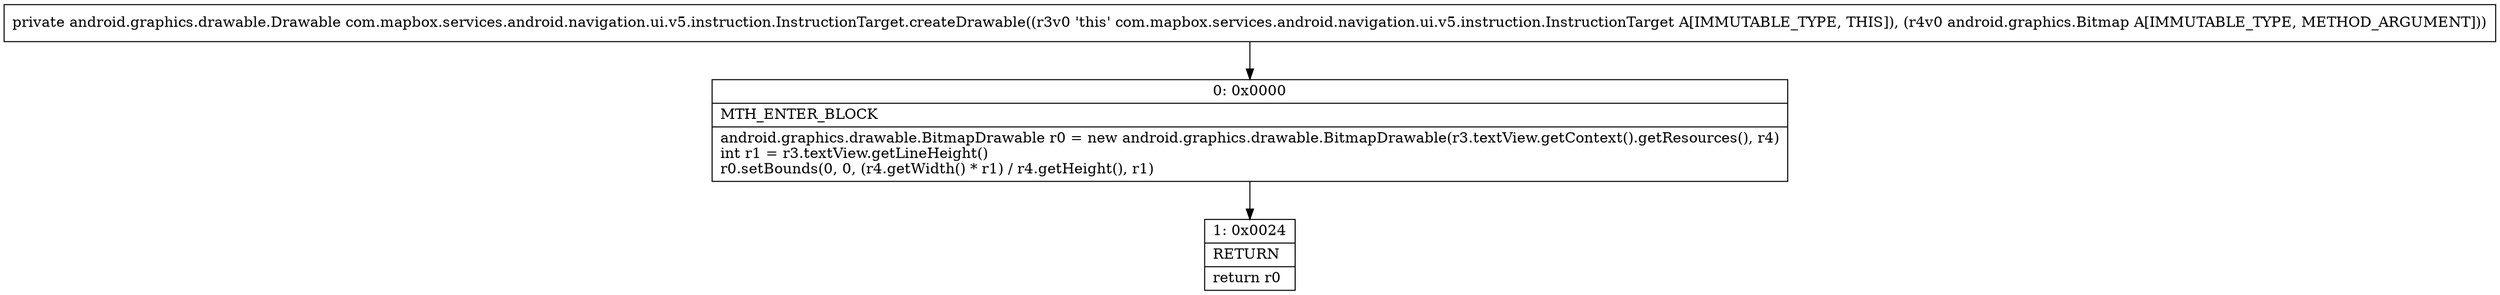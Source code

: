 digraph "CFG forcom.mapbox.services.android.navigation.ui.v5.instruction.InstructionTarget.createDrawable(Landroid\/graphics\/Bitmap;)Landroid\/graphics\/drawable\/Drawable;" {
Node_0 [shape=record,label="{0\:\ 0x0000|MTH_ENTER_BLOCK\l|android.graphics.drawable.BitmapDrawable r0 = new android.graphics.drawable.BitmapDrawable(r3.textView.getContext().getResources(), r4)\lint r1 = r3.textView.getLineHeight()\lr0.setBounds(0, 0, (r4.getWidth() * r1) \/ r4.getHeight(), r1)\l}"];
Node_1 [shape=record,label="{1\:\ 0x0024|RETURN\l|return r0\l}"];
MethodNode[shape=record,label="{private android.graphics.drawable.Drawable com.mapbox.services.android.navigation.ui.v5.instruction.InstructionTarget.createDrawable((r3v0 'this' com.mapbox.services.android.navigation.ui.v5.instruction.InstructionTarget A[IMMUTABLE_TYPE, THIS]), (r4v0 android.graphics.Bitmap A[IMMUTABLE_TYPE, METHOD_ARGUMENT])) }"];
MethodNode -> Node_0;
Node_0 -> Node_1;
}

